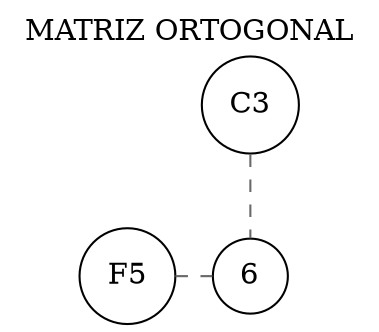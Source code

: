 graph grid {
layout=dot
label="MATRIZ ORTOGONAL"
labelloc="t"
node[shape=circle]
F5
rank=same {C3}
edge [weight=1000 style=dashed color=dimgrey]
C3 -- 6
rank=same {F5 -- 6}

;
 } 
